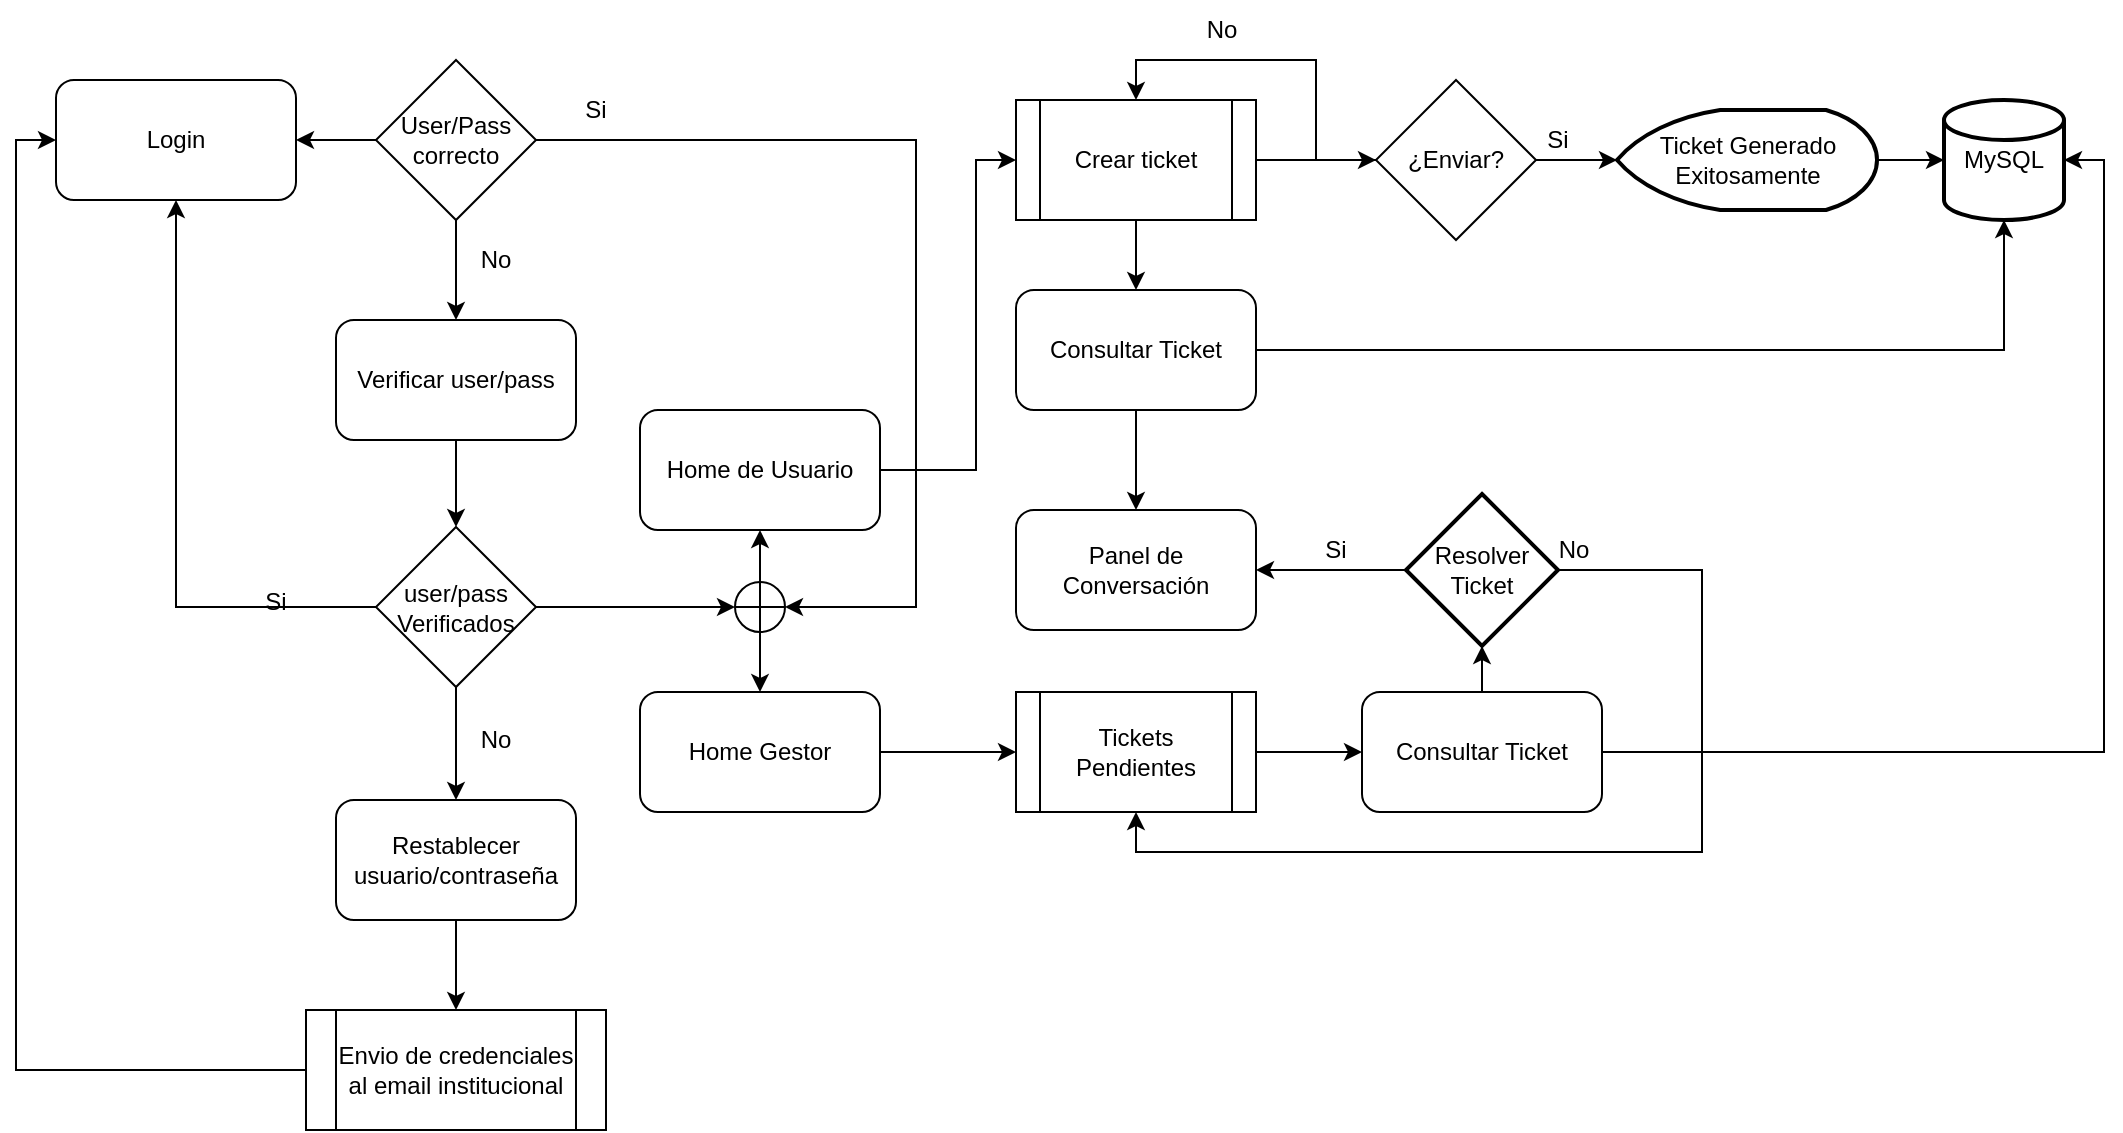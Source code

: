 <mxfile version="24.7.14">
  <diagram name="Diagrama de Flujo HelpDesk" id="TB-DrqtRLVA7CixV_qeZ">
    <mxGraphModel dx="1120" dy="468" grid="1" gridSize="10" guides="1" tooltips="1" connect="1" arrows="1" fold="1" page="1" pageScale="1" pageWidth="827" pageHeight="1169" math="0" shadow="0">
      <root>
        <mxCell id="0" />
        <mxCell id="1" parent="0" />
        <mxCell id="ZjJ1GrN28KD24BUfxD4o-1" value="Login" style="rounded=1;whiteSpace=wrap;html=1;labelBackgroundColor=none;" vertex="1" parent="1">
          <mxGeometry x="330" y="395" width="120" height="60" as="geometry" />
        </mxCell>
        <mxCell id="ZjJ1GrN28KD24BUfxD4o-2" style="edgeStyle=orthogonalEdgeStyle;rounded=0;orthogonalLoop=1;jettySize=auto;html=1;labelBackgroundColor=none;fontColor=default;" edge="1" parent="1" source="ZjJ1GrN28KD24BUfxD4o-3" target="ZjJ1GrN28KD24BUfxD4o-29">
          <mxGeometry relative="1" as="geometry">
            <Array as="points">
              <mxPoint x="790" y="590" />
              <mxPoint x="790" y="435" />
            </Array>
          </mxGeometry>
        </mxCell>
        <mxCell id="ZjJ1GrN28KD24BUfxD4o-3" value="Home de Usuario" style="rounded=1;whiteSpace=wrap;html=1;labelBackgroundColor=none;" vertex="1" parent="1">
          <mxGeometry x="622" y="560" width="120" height="60" as="geometry" />
        </mxCell>
        <mxCell id="ZjJ1GrN28KD24BUfxD4o-4" style="edgeStyle=orthogonalEdgeStyle;rounded=0;orthogonalLoop=1;jettySize=auto;html=1;labelBackgroundColor=none;fontColor=default;" edge="1" parent="1" source="ZjJ1GrN28KD24BUfxD4o-6" target="ZjJ1GrN28KD24BUfxD4o-7">
          <mxGeometry relative="1" as="geometry" />
        </mxCell>
        <mxCell id="ZjJ1GrN28KD24BUfxD4o-5" style="edgeStyle=orthogonalEdgeStyle;rounded=0;orthogonalLoop=1;jettySize=auto;html=1;entryX=0.5;entryY=1;entryDx=0;entryDy=0;entryPerimeter=0;labelBackgroundColor=none;fontColor=default;" edge="1" parent="1" source="ZjJ1GrN28KD24BUfxD4o-6" target="ZjJ1GrN28KD24BUfxD4o-32">
          <mxGeometry relative="1" as="geometry">
            <mxPoint x="1363" y="463" as="targetPoint" />
          </mxGeometry>
        </mxCell>
        <mxCell id="ZjJ1GrN28KD24BUfxD4o-6" value="Consultar Ticket" style="rounded=1;whiteSpace=wrap;html=1;labelBackgroundColor=none;" vertex="1" parent="1">
          <mxGeometry x="810" y="500" width="120" height="60" as="geometry" />
        </mxCell>
        <mxCell id="ZjJ1GrN28KD24BUfxD4o-7" value="Panel de Conversación" style="rounded=1;whiteSpace=wrap;html=1;labelBackgroundColor=none;" vertex="1" parent="1">
          <mxGeometry x="810" y="610" width="120" height="60" as="geometry" />
        </mxCell>
        <mxCell id="ZjJ1GrN28KD24BUfxD4o-8" style="edgeStyle=orthogonalEdgeStyle;rounded=0;orthogonalLoop=1;jettySize=auto;html=1;labelBackgroundColor=none;fontColor=default;" edge="1" parent="1" source="ZjJ1GrN28KD24BUfxD4o-10" target="ZjJ1GrN28KD24BUfxD4o-1">
          <mxGeometry relative="1" as="geometry" />
        </mxCell>
        <mxCell id="ZjJ1GrN28KD24BUfxD4o-9" style="edgeStyle=orthogonalEdgeStyle;rounded=0;orthogonalLoop=1;jettySize=auto;html=1;entryX=0.5;entryY=0;entryDx=0;entryDy=0;labelBackgroundColor=none;fontColor=default;" edge="1" parent="1" source="ZjJ1GrN28KD24BUfxD4o-10" target="ZjJ1GrN28KD24BUfxD4o-13">
          <mxGeometry relative="1" as="geometry" />
        </mxCell>
        <mxCell id="ZjJ1GrN28KD24BUfxD4o-10" value="User/Pass&lt;div&gt;correcto&lt;/div&gt;" style="rhombus;whiteSpace=wrap;html=1;labelBackgroundColor=none;" vertex="1" parent="1">
          <mxGeometry x="490" y="385" width="80" height="80" as="geometry" />
        </mxCell>
        <mxCell id="ZjJ1GrN28KD24BUfxD4o-11" value="Si" style="text;html=1;align=center;verticalAlign=middle;whiteSpace=wrap;rounded=0;labelBackgroundColor=none;" vertex="1" parent="1">
          <mxGeometry x="570" y="395" width="60" height="30" as="geometry" />
        </mxCell>
        <mxCell id="ZjJ1GrN28KD24BUfxD4o-12" style="edgeStyle=orthogonalEdgeStyle;rounded=0;orthogonalLoop=1;jettySize=auto;html=1;entryX=0.5;entryY=0;entryDx=0;entryDy=0;labelBackgroundColor=none;fontColor=default;" edge="1" parent="1" source="ZjJ1GrN28KD24BUfxD4o-13" target="ZjJ1GrN28KD24BUfxD4o-17">
          <mxGeometry relative="1" as="geometry" />
        </mxCell>
        <mxCell id="ZjJ1GrN28KD24BUfxD4o-13" value="Verificar user/pass" style="rounded=1;whiteSpace=wrap;html=1;labelBackgroundColor=none;" vertex="1" parent="1">
          <mxGeometry x="470" y="515" width="120" height="60" as="geometry" />
        </mxCell>
        <mxCell id="ZjJ1GrN28KD24BUfxD4o-14" value="No" style="text;html=1;align=center;verticalAlign=middle;whiteSpace=wrap;rounded=0;labelBackgroundColor=none;" vertex="1" parent="1">
          <mxGeometry x="520" y="470" width="60" height="30" as="geometry" />
        </mxCell>
        <mxCell id="ZjJ1GrN28KD24BUfxD4o-15" style="edgeStyle=orthogonalEdgeStyle;rounded=0;orthogonalLoop=1;jettySize=auto;html=1;entryX=0.5;entryY=1;entryDx=0;entryDy=0;labelBackgroundColor=none;fontColor=default;" edge="1" parent="1" source="ZjJ1GrN28KD24BUfxD4o-17" target="ZjJ1GrN28KD24BUfxD4o-1">
          <mxGeometry relative="1" as="geometry" />
        </mxCell>
        <mxCell id="ZjJ1GrN28KD24BUfxD4o-16" style="edgeStyle=orthogonalEdgeStyle;rounded=0;orthogonalLoop=1;jettySize=auto;html=1;labelBackgroundColor=none;fontColor=default;" edge="1" parent="1" source="ZjJ1GrN28KD24BUfxD4o-17" target="ZjJ1GrN28KD24BUfxD4o-19">
          <mxGeometry relative="1" as="geometry" />
        </mxCell>
        <mxCell id="ZjJ1GrN28KD24BUfxD4o-17" value="user/pass&lt;div&gt;Verificados&lt;/div&gt;" style="rhombus;whiteSpace=wrap;html=1;labelBackgroundColor=none;" vertex="1" parent="1">
          <mxGeometry x="490" y="618.5" width="80" height="80" as="geometry" />
        </mxCell>
        <mxCell id="ZjJ1GrN28KD24BUfxD4o-18" style="edgeStyle=orthogonalEdgeStyle;rounded=0;orthogonalLoop=1;jettySize=auto;html=1;entryX=0;entryY=0.5;entryDx=0;entryDy=0;labelBackgroundColor=none;fontColor=default;exitX=0;exitY=0.5;exitDx=0;exitDy=0;" edge="1" parent="1" source="ZjJ1GrN28KD24BUfxD4o-50" target="ZjJ1GrN28KD24BUfxD4o-1">
          <mxGeometry relative="1" as="geometry" />
        </mxCell>
        <mxCell id="ZjJ1GrN28KD24BUfxD4o-51" style="edgeStyle=orthogonalEdgeStyle;rounded=0;orthogonalLoop=1;jettySize=auto;html=1;" edge="1" parent="1" source="ZjJ1GrN28KD24BUfxD4o-19" target="ZjJ1GrN28KD24BUfxD4o-50">
          <mxGeometry relative="1" as="geometry" />
        </mxCell>
        <mxCell id="ZjJ1GrN28KD24BUfxD4o-19" value="Restablecer usuario/contraseña" style="rounded=1;whiteSpace=wrap;html=1;labelBackgroundColor=none;" vertex="1" parent="1">
          <mxGeometry x="470" y="755" width="120" height="60" as="geometry" />
        </mxCell>
        <mxCell id="ZjJ1GrN28KD24BUfxD4o-20" value="Si" style="text;html=1;align=center;verticalAlign=middle;whiteSpace=wrap;rounded=0;labelBackgroundColor=none;" vertex="1" parent="1">
          <mxGeometry x="410" y="641" width="60" height="30" as="geometry" />
        </mxCell>
        <mxCell id="ZjJ1GrN28KD24BUfxD4o-21" value="No" style="text;html=1;align=center;verticalAlign=middle;whiteSpace=wrap;rounded=0;labelBackgroundColor=none;" vertex="1" parent="1">
          <mxGeometry x="520" y="710" width="60" height="30" as="geometry" />
        </mxCell>
        <mxCell id="ZjJ1GrN28KD24BUfxD4o-22" style="edgeStyle=orthogonalEdgeStyle;rounded=0;orthogonalLoop=1;jettySize=auto;html=1;entryX=0.5;entryY=0;entryDx=0;entryDy=0;labelBackgroundColor=none;fontColor=default;" edge="1" parent="1" source="ZjJ1GrN28KD24BUfxD4o-24" target="ZjJ1GrN28KD24BUfxD4o-29">
          <mxGeometry relative="1" as="geometry" />
        </mxCell>
        <mxCell id="ZjJ1GrN28KD24BUfxD4o-24" value="¿Enviar?" style="rhombus;whiteSpace=wrap;html=1;labelBackgroundColor=none;" vertex="1" parent="1">
          <mxGeometry x="990" y="395" width="80" height="80" as="geometry" />
        </mxCell>
        <mxCell id="ZjJ1GrN28KD24BUfxD4o-25" value="Si" style="text;html=1;align=center;verticalAlign=middle;whiteSpace=wrap;rounded=0;labelBackgroundColor=none;" vertex="1" parent="1">
          <mxGeometry x="1050.5" y="410" width="60" height="30" as="geometry" />
        </mxCell>
        <mxCell id="ZjJ1GrN28KD24BUfxD4o-26" value="No" style="text;html=1;align=center;verticalAlign=middle;whiteSpace=wrap;rounded=0;labelBackgroundColor=none;" vertex="1" parent="1">
          <mxGeometry x="883" y="355" width="60" height="30" as="geometry" />
        </mxCell>
        <mxCell id="ZjJ1GrN28KD24BUfxD4o-27" style="edgeStyle=orthogonalEdgeStyle;rounded=0;orthogonalLoop=1;jettySize=auto;html=1;entryX=0;entryY=0.5;entryDx=0;entryDy=0;labelBackgroundColor=none;fontColor=default;" edge="1" parent="1" source="ZjJ1GrN28KD24BUfxD4o-29" target="ZjJ1GrN28KD24BUfxD4o-24">
          <mxGeometry relative="1" as="geometry" />
        </mxCell>
        <mxCell id="ZjJ1GrN28KD24BUfxD4o-28" style="edgeStyle=orthogonalEdgeStyle;rounded=0;orthogonalLoop=1;jettySize=auto;html=1;labelBackgroundColor=none;fontColor=default;" edge="1" parent="1" source="ZjJ1GrN28KD24BUfxD4o-29" target="ZjJ1GrN28KD24BUfxD4o-6">
          <mxGeometry relative="1" as="geometry" />
        </mxCell>
        <mxCell id="ZjJ1GrN28KD24BUfxD4o-29" value="Crear ticket" style="shape=process;whiteSpace=wrap;html=1;backgroundOutline=1;labelBackgroundColor=none;" vertex="1" parent="1">
          <mxGeometry x="810" y="405" width="120" height="60" as="geometry" />
        </mxCell>
        <mxCell id="ZjJ1GrN28KD24BUfxD4o-32" value="MySQL" style="strokeWidth=2;html=1;shape=mxgraph.flowchart.database;whiteSpace=wrap;labelBackgroundColor=none;" vertex="1" parent="1">
          <mxGeometry x="1274" y="405" width="60" height="60" as="geometry" />
        </mxCell>
        <mxCell id="ZjJ1GrN28KD24BUfxD4o-33" style="edgeStyle=orthogonalEdgeStyle;rounded=0;orthogonalLoop=1;jettySize=auto;html=1;labelBackgroundColor=none;fontColor=default;" edge="1" parent="1" source="ZjJ1GrN28KD24BUfxD4o-34" target="ZjJ1GrN28KD24BUfxD4o-37">
          <mxGeometry relative="1" as="geometry" />
        </mxCell>
        <mxCell id="ZjJ1GrN28KD24BUfxD4o-34" value="Home Gestor" style="rounded=1;whiteSpace=wrap;html=1;labelBackgroundColor=none;" vertex="1" parent="1">
          <mxGeometry x="622" y="701" width="120" height="60" as="geometry" />
        </mxCell>
        <mxCell id="ZjJ1GrN28KD24BUfxD4o-35" value="Consultar Ticket" style="rounded=1;whiteSpace=wrap;html=1;labelBackgroundColor=none;" vertex="1" parent="1">
          <mxGeometry x="983" y="701" width="120" height="60" as="geometry" />
        </mxCell>
        <mxCell id="ZjJ1GrN28KD24BUfxD4o-36" style="edgeStyle=orthogonalEdgeStyle;rounded=0;orthogonalLoop=1;jettySize=auto;html=1;labelBackgroundColor=none;fontColor=default;" edge="1" parent="1" source="ZjJ1GrN28KD24BUfxD4o-37" target="ZjJ1GrN28KD24BUfxD4o-35">
          <mxGeometry relative="1" as="geometry" />
        </mxCell>
        <mxCell id="ZjJ1GrN28KD24BUfxD4o-37" value="&lt;span style=&quot;background-color: initial;&quot;&gt;Tickets Pendientes&lt;/span&gt;" style="shape=process;whiteSpace=wrap;html=1;backgroundOutline=1;labelBackgroundColor=none;" vertex="1" parent="1">
          <mxGeometry x="810" y="701" width="120" height="60" as="geometry" />
        </mxCell>
        <mxCell id="ZjJ1GrN28KD24BUfxD4o-38" style="edgeStyle=orthogonalEdgeStyle;rounded=0;orthogonalLoop=1;jettySize=auto;html=1;labelBackgroundColor=none;fontColor=default;" edge="1" parent="1" source="ZjJ1GrN28KD24BUfxD4o-40" target="ZjJ1GrN28KD24BUfxD4o-7">
          <mxGeometry relative="1" as="geometry" />
        </mxCell>
        <mxCell id="ZjJ1GrN28KD24BUfxD4o-39" style="edgeStyle=orthogonalEdgeStyle;rounded=0;orthogonalLoop=1;jettySize=auto;html=1;entryX=0.5;entryY=1;entryDx=0;entryDy=0;labelBackgroundColor=none;fontColor=default;" edge="1" parent="1" source="ZjJ1GrN28KD24BUfxD4o-40" target="ZjJ1GrN28KD24BUfxD4o-37">
          <mxGeometry relative="1" as="geometry">
            <Array as="points">
              <mxPoint x="1153" y="640" />
              <mxPoint x="1153" y="781" />
              <mxPoint x="870" y="781" />
            </Array>
          </mxGeometry>
        </mxCell>
        <mxCell id="ZjJ1GrN28KD24BUfxD4o-40" value="Resolver&lt;div&gt;Ticket&lt;/div&gt;" style="strokeWidth=2;html=1;shape=mxgraph.flowchart.decision;whiteSpace=wrap;labelBackgroundColor=none;" vertex="1" parent="1">
          <mxGeometry x="1005" y="602" width="76" height="76" as="geometry" />
        </mxCell>
        <mxCell id="ZjJ1GrN28KD24BUfxD4o-41" style="edgeStyle=orthogonalEdgeStyle;rounded=0;orthogonalLoop=1;jettySize=auto;html=1;entryX=0.5;entryY=1;entryDx=0;entryDy=0;entryPerimeter=0;labelBackgroundColor=none;fontColor=default;" edge="1" parent="1" source="ZjJ1GrN28KD24BUfxD4o-35" target="ZjJ1GrN28KD24BUfxD4o-40">
          <mxGeometry relative="1" as="geometry" />
        </mxCell>
        <mxCell id="ZjJ1GrN28KD24BUfxD4o-42" style="edgeStyle=orthogonalEdgeStyle;rounded=0;orthogonalLoop=1;jettySize=auto;html=1;entryX=1;entryY=0.5;entryDx=0;entryDy=0;entryPerimeter=0;labelBackgroundColor=none;fontColor=default;" edge="1" parent="1" source="ZjJ1GrN28KD24BUfxD4o-35" target="ZjJ1GrN28KD24BUfxD4o-32">
          <mxGeometry relative="1" as="geometry" />
        </mxCell>
        <mxCell id="ZjJ1GrN28KD24BUfxD4o-43" value="Si" style="text;html=1;align=center;verticalAlign=middle;whiteSpace=wrap;rounded=0;labelBackgroundColor=none;" vertex="1" parent="1">
          <mxGeometry x="940" y="615" width="60" height="30" as="geometry" />
        </mxCell>
        <mxCell id="ZjJ1GrN28KD24BUfxD4o-44" value="No" style="text;html=1;align=center;verticalAlign=middle;whiteSpace=wrap;rounded=0;labelBackgroundColor=none;" vertex="1" parent="1">
          <mxGeometry x="1059" y="615" width="60" height="30" as="geometry" />
        </mxCell>
        <mxCell id="ZjJ1GrN28KD24BUfxD4o-45" style="edgeStyle=orthogonalEdgeStyle;rounded=0;orthogonalLoop=1;jettySize=auto;html=1;labelBackgroundColor=none;fontColor=default;" edge="1" parent="1" source="ZjJ1GrN28KD24BUfxD4o-47" target="ZjJ1GrN28KD24BUfxD4o-34">
          <mxGeometry relative="1" as="geometry" />
        </mxCell>
        <mxCell id="ZjJ1GrN28KD24BUfxD4o-46" style="edgeStyle=orthogonalEdgeStyle;rounded=0;orthogonalLoop=1;jettySize=auto;html=1;entryX=0.5;entryY=1;entryDx=0;entryDy=0;labelBackgroundColor=none;fontColor=default;" edge="1" parent="1" source="ZjJ1GrN28KD24BUfxD4o-47" target="ZjJ1GrN28KD24BUfxD4o-3">
          <mxGeometry relative="1" as="geometry" />
        </mxCell>
        <mxCell id="ZjJ1GrN28KD24BUfxD4o-47" value="" style="verticalLabelPosition=bottom;verticalAlign=top;html=1;shape=mxgraph.flowchart.summing_function;labelBackgroundColor=none;" vertex="1" parent="1">
          <mxGeometry x="669.5" y="646" width="25" height="25" as="geometry" />
        </mxCell>
        <mxCell id="ZjJ1GrN28KD24BUfxD4o-48" style="edgeStyle=orthogonalEdgeStyle;rounded=0;orthogonalLoop=1;jettySize=auto;html=1;entryX=0;entryY=0.5;entryDx=0;entryDy=0;entryPerimeter=0;labelBackgroundColor=none;fontColor=default;" edge="1" parent="1" source="ZjJ1GrN28KD24BUfxD4o-17" target="ZjJ1GrN28KD24BUfxD4o-47">
          <mxGeometry relative="1" as="geometry" />
        </mxCell>
        <mxCell id="ZjJ1GrN28KD24BUfxD4o-49" style="edgeStyle=orthogonalEdgeStyle;rounded=0;orthogonalLoop=1;jettySize=auto;html=1;entryX=1;entryY=0.5;entryDx=0;entryDy=0;entryPerimeter=0;" edge="1" parent="1" source="ZjJ1GrN28KD24BUfxD4o-10" target="ZjJ1GrN28KD24BUfxD4o-47">
          <mxGeometry relative="1" as="geometry">
            <Array as="points">
              <mxPoint x="760" y="425" />
              <mxPoint x="760" y="659" />
            </Array>
          </mxGeometry>
        </mxCell>
        <mxCell id="ZjJ1GrN28KD24BUfxD4o-50" value="Envio de credenciales al email institucional" style="shape=process;whiteSpace=wrap;html=1;backgroundOutline=1;" vertex="1" parent="1">
          <mxGeometry x="455" y="860" width="150" height="60" as="geometry" />
        </mxCell>
        <mxCell id="ZjJ1GrN28KD24BUfxD4o-54" style="edgeStyle=orthogonalEdgeStyle;rounded=0;orthogonalLoop=1;jettySize=auto;html=1;" edge="1" parent="1" source="ZjJ1GrN28KD24BUfxD4o-52" target="ZjJ1GrN28KD24BUfxD4o-32">
          <mxGeometry relative="1" as="geometry" />
        </mxCell>
        <mxCell id="ZjJ1GrN28KD24BUfxD4o-52" value="Ticket Generado Exitosamente" style="strokeWidth=2;html=1;shape=mxgraph.flowchart.display;whiteSpace=wrap;" vertex="1" parent="1">
          <mxGeometry x="1110.5" y="410" width="130" height="50" as="geometry" />
        </mxCell>
        <mxCell id="ZjJ1GrN28KD24BUfxD4o-53" style="edgeStyle=orthogonalEdgeStyle;rounded=0;orthogonalLoop=1;jettySize=auto;html=1;entryX=0;entryY=0.5;entryDx=0;entryDy=0;entryPerimeter=0;" edge="1" parent="1" source="ZjJ1GrN28KD24BUfxD4o-24" target="ZjJ1GrN28KD24BUfxD4o-52">
          <mxGeometry relative="1" as="geometry" />
        </mxCell>
      </root>
    </mxGraphModel>
  </diagram>
</mxfile>
